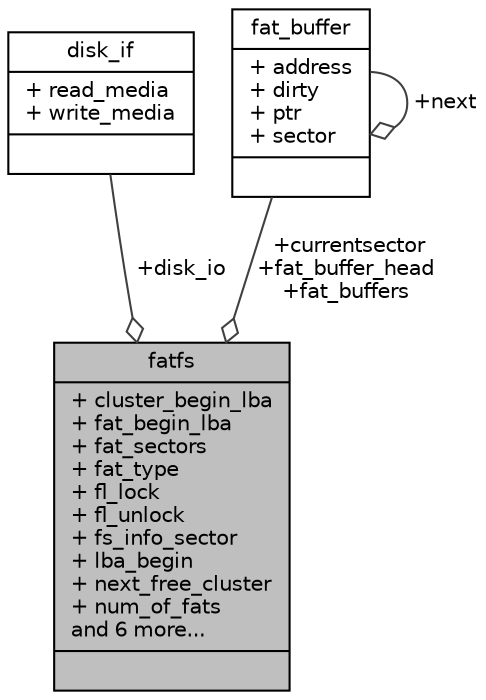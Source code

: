 digraph "fatfs"
{
 // LATEX_PDF_SIZE
  edge [fontname="Helvetica",fontsize="10",labelfontname="Helvetica",labelfontsize="10"];
  node [fontname="Helvetica",fontsize="10",shape=record];
  Node1 [label="{fatfs\n|+ cluster_begin_lba\l+ fat_begin_lba\l+ fat_sectors\l+ fat_type\l+ fl_lock\l+ fl_unlock\l+ fs_info_sector\l+ lba_begin\l+ next_free_cluster\l+ num_of_fats\land 6 more...\l|}",height=0.2,width=0.4,color="black", fillcolor="grey75", style="filled", fontcolor="black",tooltip=" "];
  Node2 -> Node1 [color="grey25",fontsize="10",style="solid",label=" +disk_io" ,arrowhead="odiamond",fontname="Helvetica"];
  Node2 [label="{disk_if\n|+ read_media\l+ write_media\l|}",height=0.2,width=0.4,color="black", fillcolor="white", style="filled",URL="$structdisk__if.html",tooltip=" "];
  Node3 -> Node1 [color="grey25",fontsize="10",style="solid",label=" +currentsector\n+fat_buffer_head\n+fat_buffers" ,arrowhead="odiamond",fontname="Helvetica"];
  Node3 [label="{fat_buffer\n|+ address\l+ dirty\l+ ptr\l+ sector\l|}",height=0.2,width=0.4,color="black", fillcolor="white", style="filled",URL="$structfat__buffer.html",tooltip=" "];
  Node3 -> Node3 [color="grey25",fontsize="10",style="solid",label=" +next" ,arrowhead="odiamond",fontname="Helvetica"];
}
